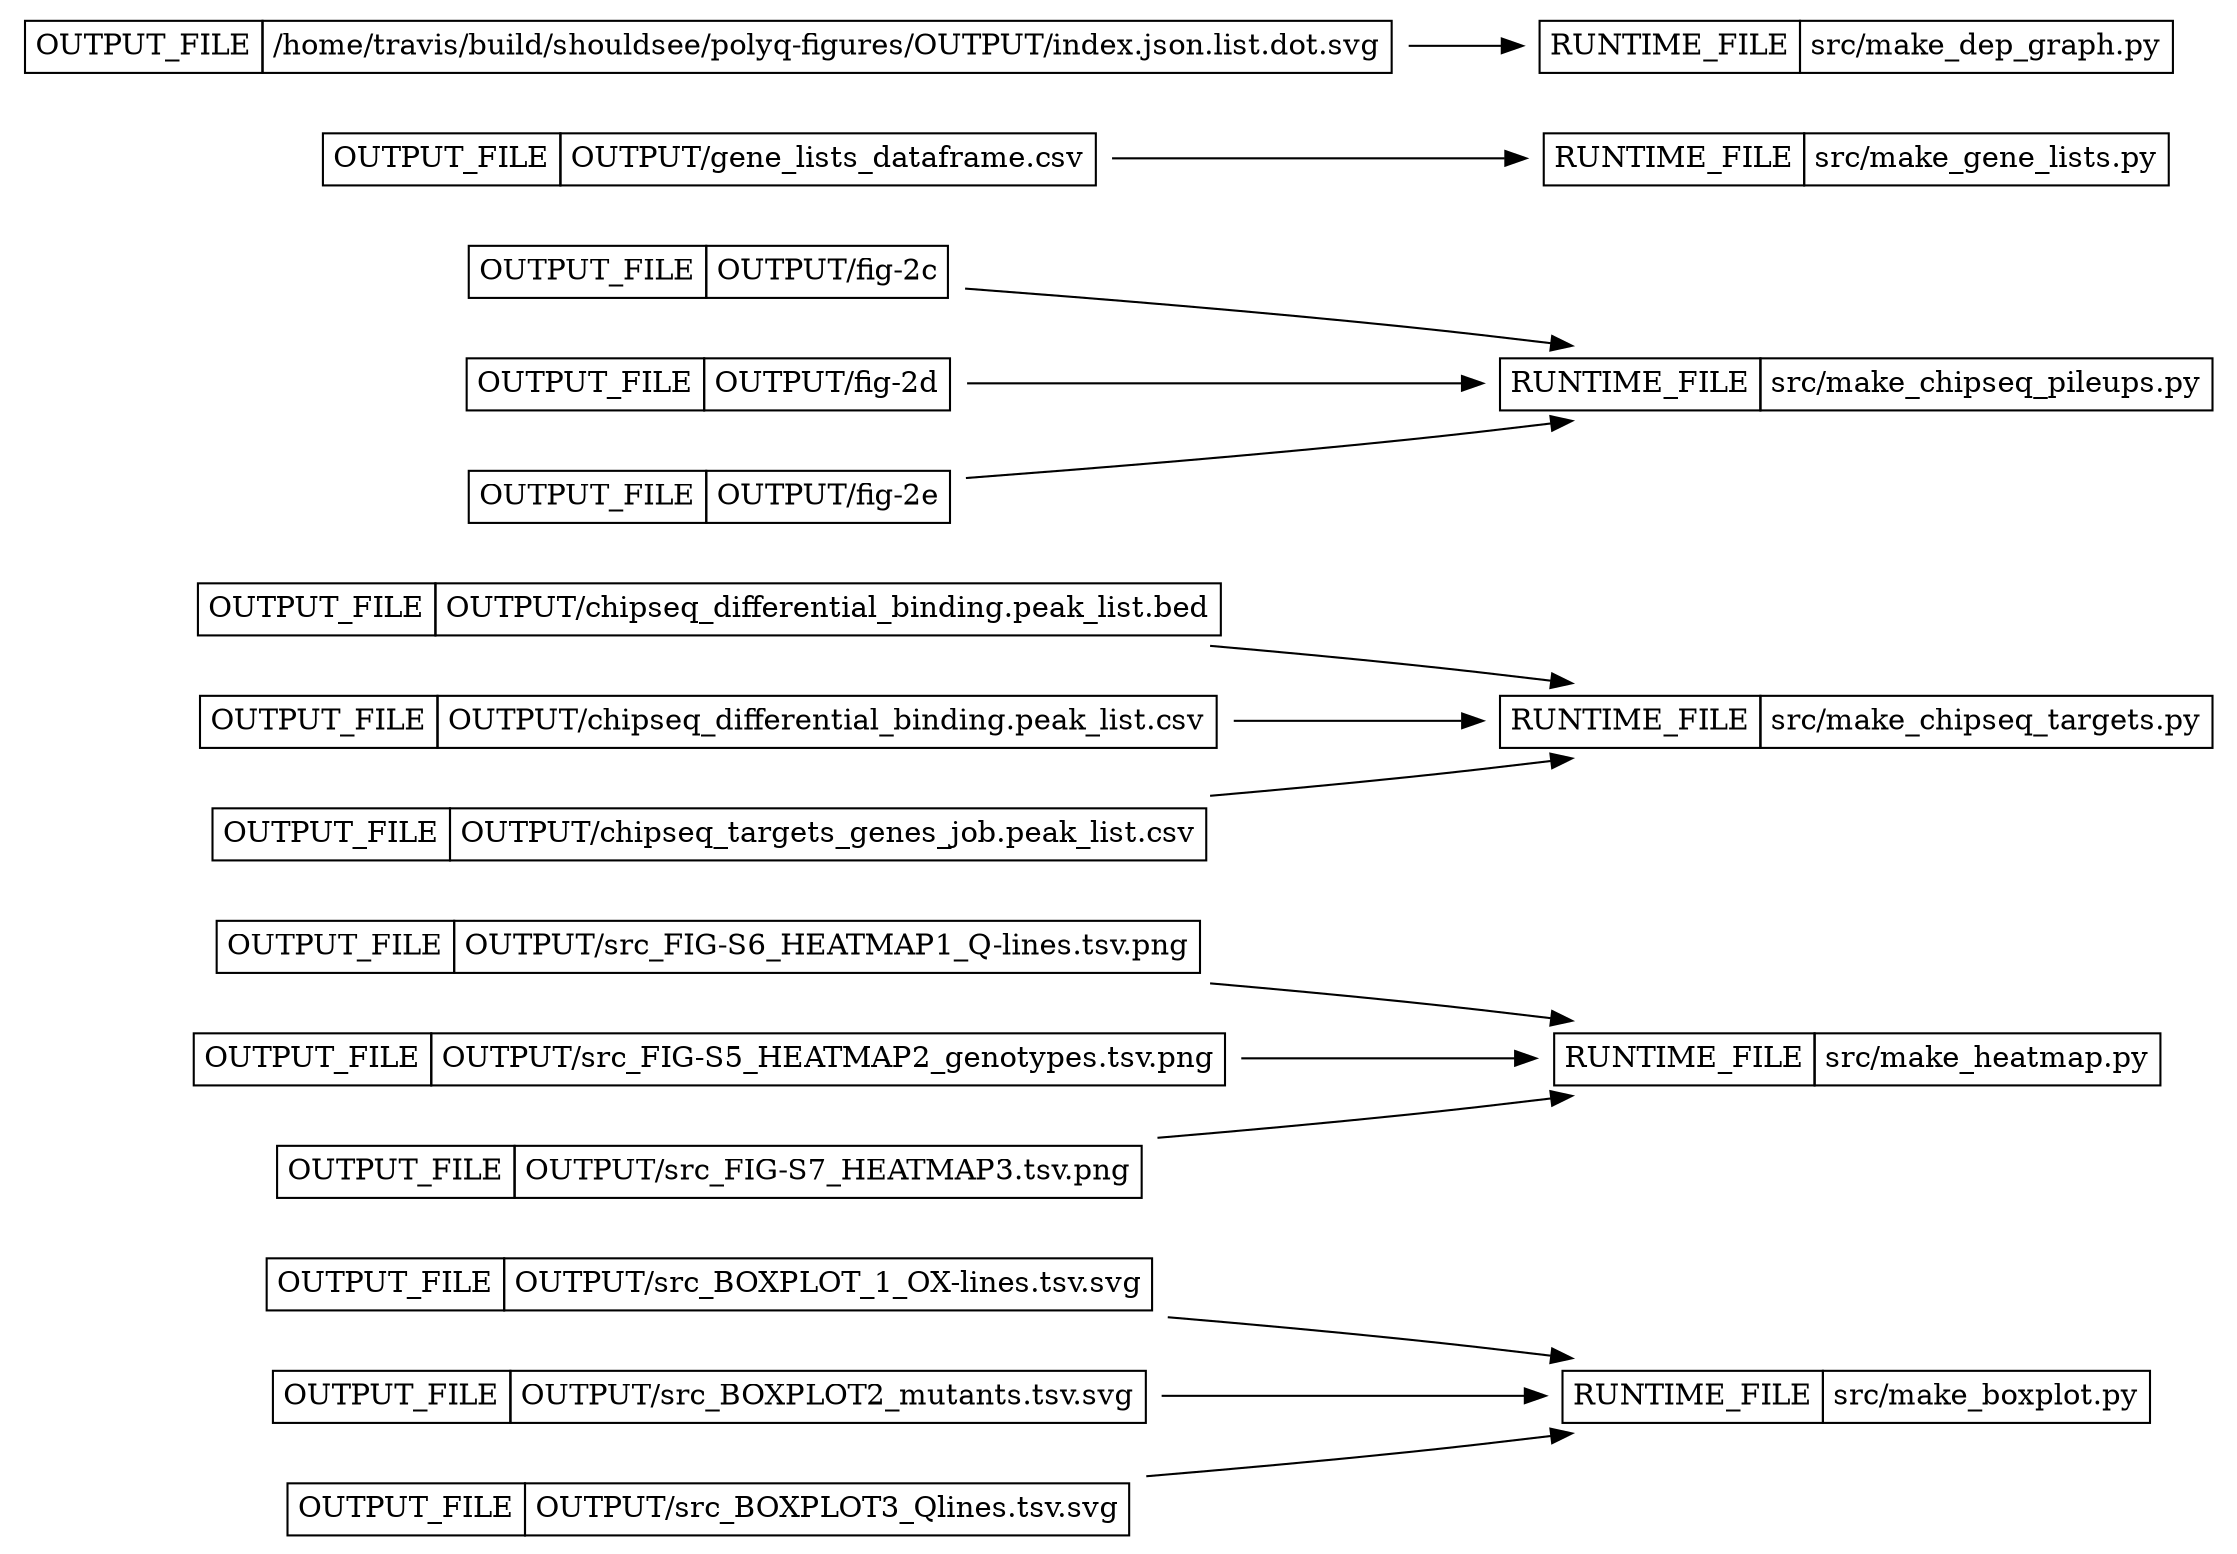 digraph structs {
	graph [rankdir=LR]
	node [shape=plaintext]
	"OUTPUT/src_BOXPLOT_1_OX-lines.tsv.svg" -> "src/make_boxplot.py"
	"OUTPUT/src_BOXPLOT2_mutants.tsv.svg" -> "src/make_boxplot.py"
	"OUTPUT/src_BOXPLOT3_Qlines.tsv.svg" -> "src/make_boxplot.py"
	"OUTPUT/src_FIG-S6_HEATMAP1_Q-lines.tsv.png" -> "src/make_heatmap.py"
	"OUTPUT/src_FIG-S5_HEATMAP2_genotypes.tsv.png" -> "src/make_heatmap.py"
	"OUTPUT/src_FIG-S7_HEATMAP3.tsv.png" -> "src/make_heatmap.py"
	"OUTPUT/chipseq_differential_binding.peak_list.bed" -> "src/make_chipseq_targets.py"
	"OUTPUT/chipseq_differential_binding.peak_list.csv" -> "src/make_chipseq_targets.py"
	"OUTPUT/chipseq_targets_genes_job.peak_list.csv" -> "src/make_chipseq_targets.py"
	"OUTPUT/fig-2c" -> "src/make_chipseq_pileups.py"
	"OUTPUT/fig-2d" -> "src/make_chipseq_pileups.py"
	"OUTPUT/fig-2e" -> "src/make_chipseq_pileups.py"
	"OUTPUT/gene_lists_dataframe.csv" -> "src/make_gene_lists.py"
	"/home/travis/build/shouldsee/polyq-figures/OUTPUT/index.json.list.dot.svg" -> "src/make_dep_graph.py"
	subgraph right {
		"src/make_boxplot.py" [label=<
    <TABLE BORDER="0" CELLBORDER="1" CELLSPACING="0" CELLPADDING="4">
      <TR>
      <TD PORT="RUNTIME_FILE" >RUNTIME_FILE</TD>
      <TD PORT="src/make_boxplot.py" >src/make_boxplot.py</TD>  </TR>
    </TABLE>> href="src/make_boxplot.py"]
		"src/make_boxplot.py" [label=<
    <TABLE BORDER="0" CELLBORDER="1" CELLSPACING="0" CELLPADDING="4">
      <TR>
      <TD PORT="RUNTIME_FILE" >RUNTIME_FILE</TD>
      <TD PORT="src/make_boxplot.py" >src/make_boxplot.py</TD>  </TR>
    </TABLE>> href="src/make_boxplot.py"]
		"src/make_boxplot.py" [label=<
    <TABLE BORDER="0" CELLBORDER="1" CELLSPACING="0" CELLPADDING="4">
      <TR>
      <TD PORT="RUNTIME_FILE" >RUNTIME_FILE</TD>
      <TD PORT="src/make_boxplot.py" >src/make_boxplot.py</TD>  </TR>
    </TABLE>> href="src/make_boxplot.py"]
		"src/make_heatmap.py" [label=<
    <TABLE BORDER="0" CELLBORDER="1" CELLSPACING="0" CELLPADDING="4">
      <TR>
      <TD PORT="RUNTIME_FILE" >RUNTIME_FILE</TD>
      <TD PORT="src/make_heatmap.py" >src/make_heatmap.py</TD>  </TR>
    </TABLE>> href="src/make_heatmap.py"]
		"src/make_heatmap.py" [label=<
    <TABLE BORDER="0" CELLBORDER="1" CELLSPACING="0" CELLPADDING="4">
      <TR>
      <TD PORT="RUNTIME_FILE" >RUNTIME_FILE</TD>
      <TD PORT="src/make_heatmap.py" >src/make_heatmap.py</TD>  </TR>
    </TABLE>> href="src/make_heatmap.py"]
		"src/make_heatmap.py" [label=<
    <TABLE BORDER="0" CELLBORDER="1" CELLSPACING="0" CELLPADDING="4">
      <TR>
      <TD PORT="RUNTIME_FILE" >RUNTIME_FILE</TD>
      <TD PORT="src/make_heatmap.py" >src/make_heatmap.py</TD>  </TR>
    </TABLE>> href="src/make_heatmap.py"]
		"src/make_chipseq_targets.py" [label=<
    <TABLE BORDER="0" CELLBORDER="1" CELLSPACING="0" CELLPADDING="4">
      <TR>
      <TD PORT="RUNTIME_FILE" >RUNTIME_FILE</TD>
      <TD PORT="src/make_chipseq_targets.py" >src/make_chipseq_targets.py</TD>  </TR>
    </TABLE>> href="src/make_chipseq_targets.py"]
		"src/make_chipseq_targets.py" [label=<
    <TABLE BORDER="0" CELLBORDER="1" CELLSPACING="0" CELLPADDING="4">
      <TR>
      <TD PORT="RUNTIME_FILE" >RUNTIME_FILE</TD>
      <TD PORT="src/make_chipseq_targets.py" >src/make_chipseq_targets.py</TD>  </TR>
    </TABLE>> href="src/make_chipseq_targets.py"]
		"src/make_chipseq_targets.py" [label=<
    <TABLE BORDER="0" CELLBORDER="1" CELLSPACING="0" CELLPADDING="4">
      <TR>
      <TD PORT="RUNTIME_FILE" >RUNTIME_FILE</TD>
      <TD PORT="src/make_chipseq_targets.py" >src/make_chipseq_targets.py</TD>  </TR>
    </TABLE>> href="src/make_chipseq_targets.py"]
		"src/make_chipseq_pileups.py" [label=<
    <TABLE BORDER="0" CELLBORDER="1" CELLSPACING="0" CELLPADDING="4">
      <TR>
      <TD PORT="RUNTIME_FILE" >RUNTIME_FILE</TD>
      <TD PORT="src/make_chipseq_pileups.py" >src/make_chipseq_pileups.py</TD>  </TR>
    </TABLE>> href="src/make_chipseq_pileups.py"]
		"src/make_chipseq_pileups.py" [label=<
    <TABLE BORDER="0" CELLBORDER="1" CELLSPACING="0" CELLPADDING="4">
      <TR>
      <TD PORT="RUNTIME_FILE" >RUNTIME_FILE</TD>
      <TD PORT="src/make_chipseq_pileups.py" >src/make_chipseq_pileups.py</TD>  </TR>
    </TABLE>> href="src/make_chipseq_pileups.py"]
		"src/make_chipseq_pileups.py" [label=<
    <TABLE BORDER="0" CELLBORDER="1" CELLSPACING="0" CELLPADDING="4">
      <TR>
      <TD PORT="RUNTIME_FILE" >RUNTIME_FILE</TD>
      <TD PORT="src/make_chipseq_pileups.py" >src/make_chipseq_pileups.py</TD>  </TR>
    </TABLE>> href="src/make_chipseq_pileups.py"]
		"src/make_gene_lists.py" [label=<
    <TABLE BORDER="0" CELLBORDER="1" CELLSPACING="0" CELLPADDING="4">
      <TR>
      <TD PORT="RUNTIME_FILE" >RUNTIME_FILE</TD>
      <TD PORT="src/make_gene_lists.py" >src/make_gene_lists.py</TD>  </TR>
    </TABLE>> href="src/make_gene_lists.py"]
		"src/make_dep_graph.py" [label=<
    <TABLE BORDER="0" CELLBORDER="1" CELLSPACING="0" CELLPADDING="4">
      <TR>
      <TD PORT="RUNTIME_FILE" >RUNTIME_FILE</TD>
      <TD PORT="src/make_dep_graph.py" >src/make_dep_graph.py</TD>  </TR>
    </TABLE>> href="src/make_dep_graph.py"]
	}
	subgraph left {
		"OUTPUT/src_BOXPLOT_1_OX-lines.tsv.svg" [label=<
    <TABLE BORDER="0" CELLBORDER="1" CELLSPACING="0" CELLPADDING="4">
      <TR>
      <TD PORT="OUTPUT_FILE" >OUTPUT_FILE</TD>
      <TD PORT="OUTPUT/src_BOXPLOT_1_OX-lines.tsv.svg" >OUTPUT/src_BOXPLOT_1_OX-lines.tsv.svg</TD>  </TR>
    </TABLE>> href="OUTPUT/src_BOXPLOT_1_OX-lines.tsv.svg"]
		"OUTPUT/src_BOXPLOT2_mutants.tsv.svg" [label=<
    <TABLE BORDER="0" CELLBORDER="1" CELLSPACING="0" CELLPADDING="4">
      <TR>
      <TD PORT="OUTPUT_FILE" >OUTPUT_FILE</TD>
      <TD PORT="OUTPUT/src_BOXPLOT2_mutants.tsv.svg" >OUTPUT/src_BOXPLOT2_mutants.tsv.svg</TD>  </TR>
    </TABLE>> href="OUTPUT/src_BOXPLOT2_mutants.tsv.svg"]
		"OUTPUT/src_BOXPLOT3_Qlines.tsv.svg" [label=<
    <TABLE BORDER="0" CELLBORDER="1" CELLSPACING="0" CELLPADDING="4">
      <TR>
      <TD PORT="OUTPUT_FILE" >OUTPUT_FILE</TD>
      <TD PORT="OUTPUT/src_BOXPLOT3_Qlines.tsv.svg" >OUTPUT/src_BOXPLOT3_Qlines.tsv.svg</TD>  </TR>
    </TABLE>> href="OUTPUT/src_BOXPLOT3_Qlines.tsv.svg"]
		"OUTPUT/src_FIG-S6_HEATMAP1_Q-lines.tsv.png" [label=<
    <TABLE BORDER="0" CELLBORDER="1" CELLSPACING="0" CELLPADDING="4">
      <TR>
      <TD PORT="OUTPUT_FILE" >OUTPUT_FILE</TD>
      <TD PORT="OUTPUT/src_FIG-S6_HEATMAP1_Q-lines.tsv.png" >OUTPUT/src_FIG-S6_HEATMAP1_Q-lines.tsv.png</TD>  </TR>
    </TABLE>> href="OUTPUT/src_FIG-S6_HEATMAP1_Q-lines.tsv.png"]
		"OUTPUT/src_FIG-S5_HEATMAP2_genotypes.tsv.png" [label=<
    <TABLE BORDER="0" CELLBORDER="1" CELLSPACING="0" CELLPADDING="4">
      <TR>
      <TD PORT="OUTPUT_FILE" >OUTPUT_FILE</TD>
      <TD PORT="OUTPUT/src_FIG-S5_HEATMAP2_genotypes.tsv.png" >OUTPUT/src_FIG-S5_HEATMAP2_genotypes.tsv.png</TD>  </TR>
    </TABLE>> href="OUTPUT/src_FIG-S5_HEATMAP2_genotypes.tsv.png"]
		"OUTPUT/src_FIG-S7_HEATMAP3.tsv.png" [label=<
    <TABLE BORDER="0" CELLBORDER="1" CELLSPACING="0" CELLPADDING="4">
      <TR>
      <TD PORT="OUTPUT_FILE" >OUTPUT_FILE</TD>
      <TD PORT="OUTPUT/src_FIG-S7_HEATMAP3.tsv.png" >OUTPUT/src_FIG-S7_HEATMAP3.tsv.png</TD>  </TR>
    </TABLE>> href="OUTPUT/src_FIG-S7_HEATMAP3.tsv.png"]
		"OUTPUT/chipseq_differential_binding.peak_list.bed" [label=<
    <TABLE BORDER="0" CELLBORDER="1" CELLSPACING="0" CELLPADDING="4">
      <TR>
      <TD PORT="OUTPUT_FILE" >OUTPUT_FILE</TD>
      <TD PORT="OUTPUT/chipseq_differential_binding.peak_list.bed" >OUTPUT/chipseq_differential_binding.peak_list.bed</TD>  </TR>
    </TABLE>> href="OUTPUT/chipseq_differential_binding.peak_list.bed"]
		"OUTPUT/chipseq_differential_binding.peak_list.csv" [label=<
    <TABLE BORDER="0" CELLBORDER="1" CELLSPACING="0" CELLPADDING="4">
      <TR>
      <TD PORT="OUTPUT_FILE" >OUTPUT_FILE</TD>
      <TD PORT="OUTPUT/chipseq_differential_binding.peak_list.csv" >OUTPUT/chipseq_differential_binding.peak_list.csv</TD>  </TR>
    </TABLE>> href="OUTPUT/chipseq_differential_binding.peak_list.csv"]
		"OUTPUT/chipseq_targets_genes_job.peak_list.csv" [label=<
    <TABLE BORDER="0" CELLBORDER="1" CELLSPACING="0" CELLPADDING="4">
      <TR>
      <TD PORT="OUTPUT_FILE" >OUTPUT_FILE</TD>
      <TD PORT="OUTPUT/chipseq_targets_genes_job.peak_list.csv" >OUTPUT/chipseq_targets_genes_job.peak_list.csv</TD>  </TR>
    </TABLE>> href="OUTPUT/chipseq_targets_genes_job.peak_list.csv"]
		"OUTPUT/fig-2c" [label=<
    <TABLE BORDER="0" CELLBORDER="1" CELLSPACING="0" CELLPADDING="4">
      <TR>
      <TD PORT="OUTPUT_FILE" >OUTPUT_FILE</TD>
      <TD PORT="OUTPUT/fig-2c" >OUTPUT/fig-2c</TD>  </TR>
    </TABLE>> href="OUTPUT/fig-2c"]
		"OUTPUT/fig-2d" [label=<
    <TABLE BORDER="0" CELLBORDER="1" CELLSPACING="0" CELLPADDING="4">
      <TR>
      <TD PORT="OUTPUT_FILE" >OUTPUT_FILE</TD>
      <TD PORT="OUTPUT/fig-2d" >OUTPUT/fig-2d</TD>  </TR>
    </TABLE>> href="OUTPUT/fig-2d"]
		"OUTPUT/fig-2e" [label=<
    <TABLE BORDER="0" CELLBORDER="1" CELLSPACING="0" CELLPADDING="4">
      <TR>
      <TD PORT="OUTPUT_FILE" >OUTPUT_FILE</TD>
      <TD PORT="OUTPUT/fig-2e" >OUTPUT/fig-2e</TD>  </TR>
    </TABLE>> href="OUTPUT/fig-2e"]
		"OUTPUT/gene_lists_dataframe.csv" [label=<
    <TABLE BORDER="0" CELLBORDER="1" CELLSPACING="0" CELLPADDING="4">
      <TR>
      <TD PORT="OUTPUT_FILE" >OUTPUT_FILE</TD>
      <TD PORT="OUTPUT/gene_lists_dataframe.csv" >OUTPUT/gene_lists_dataframe.csv</TD>  </TR>
    </TABLE>> href="OUTPUT/gene_lists_dataframe.csv"]
		"/home/travis/build/shouldsee/polyq-figures/OUTPUT/index.json.list.dot.svg" [label=<
    <TABLE BORDER="0" CELLBORDER="1" CELLSPACING="0" CELLPADDING="4">
      <TR>
      <TD PORT="OUTPUT_FILE" >OUTPUT_FILE</TD>
      <TD PORT="/home/travis/build/shouldsee/polyq-figures/OUTPUT/index.json.list.dot.svg" >/home/travis/build/shouldsee/polyq-figures/OUTPUT/index.json.list.dot.svg</TD>  </TR>
    </TABLE>> href="/home/travis/build/shouldsee/polyq-figures/OUTPUT/index.json.list.dot.svg"]
	}
}
